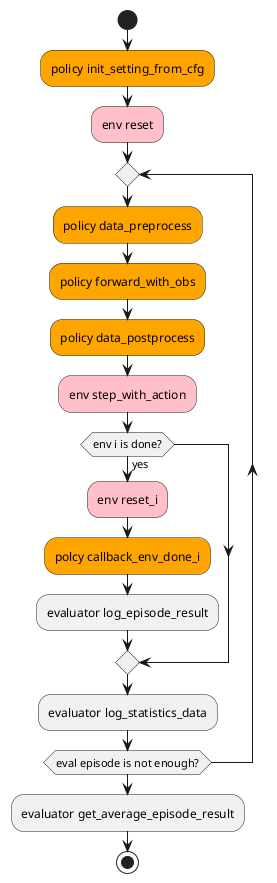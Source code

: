 @startuml
start
#orange:policy init_setting_from_cfg;
#pink:env reset;
repeat
  #orange:policy data_preprocess;
  #orange:policy forward_with_obs;
  #orange:policy data_postprocess;
  #pink:env step_with_action;
  if (env i is done?) then (yes)
    #pink:env reset_i;
    #orange:polcy callback_env_done_i;
    :evaluator log_episode_result;
  endif
  :evaluator log_statistics_data;
repeat while (eval episode is not enough?)
:evaluator get_average_episode_result;
stop
@enduml
